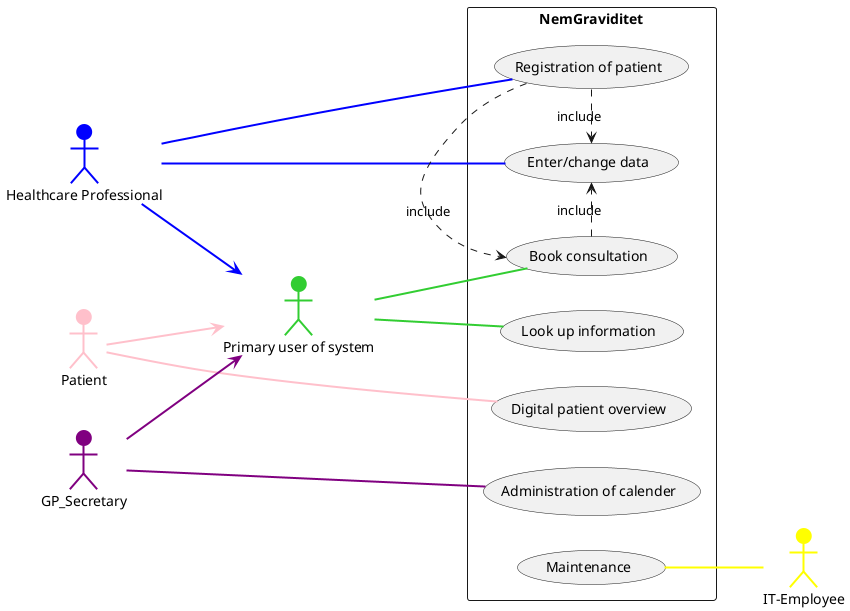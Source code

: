 @startuml
'https://plantuml.com/use-case-diagram
left to right direction
skinparam packageStyle rectangle
actor :Primary user of system: as pbas #limegreen;line:limegreen;line.bold
actor :Healthcare Professional: as sp #blue;line:blue;line.bold
actor :Patient: as p #pink;line:pink;line.bold
actor :GP_Secretary: as l #purple;line:purple;line.bold
actor :IT-Employee: as it #yellow;line:yellow;line.bold

rectangle NemGraviditet {
usecase (Enter/change data)
usecase (Administration of calender)
usecase (Book consultation)
usecase (Look up information)
usecase (Registration of patient)
usecase (Digital patient overview)
usecase (Maintenance)
pbas -- (Look up information) #limegreen;line.bold
pbas -- (Book consultation) #limegreen;line.bold
sp -- (Enter/change data) #blue;line.bold
sp -- (Registration of patient) #blue;line.bold
p -- (Digital patient overview) #line:pink;line.bold
(Maintenance) -- it #yellow;line.bold
(Administration of calender) -- l #purple;line.bold
}
pbas <-up- sp #line:blue;line.bold
pbas <-up- p #line:pink;line.bold
pbas <-up- l #purple;line:purple;line.bold
(Registration of patient) .> (Enter/change data) : include
(Book consultation) .> (Enter/change data) : include
(Registration of patient) .> (Book consultation) : include
@enduml